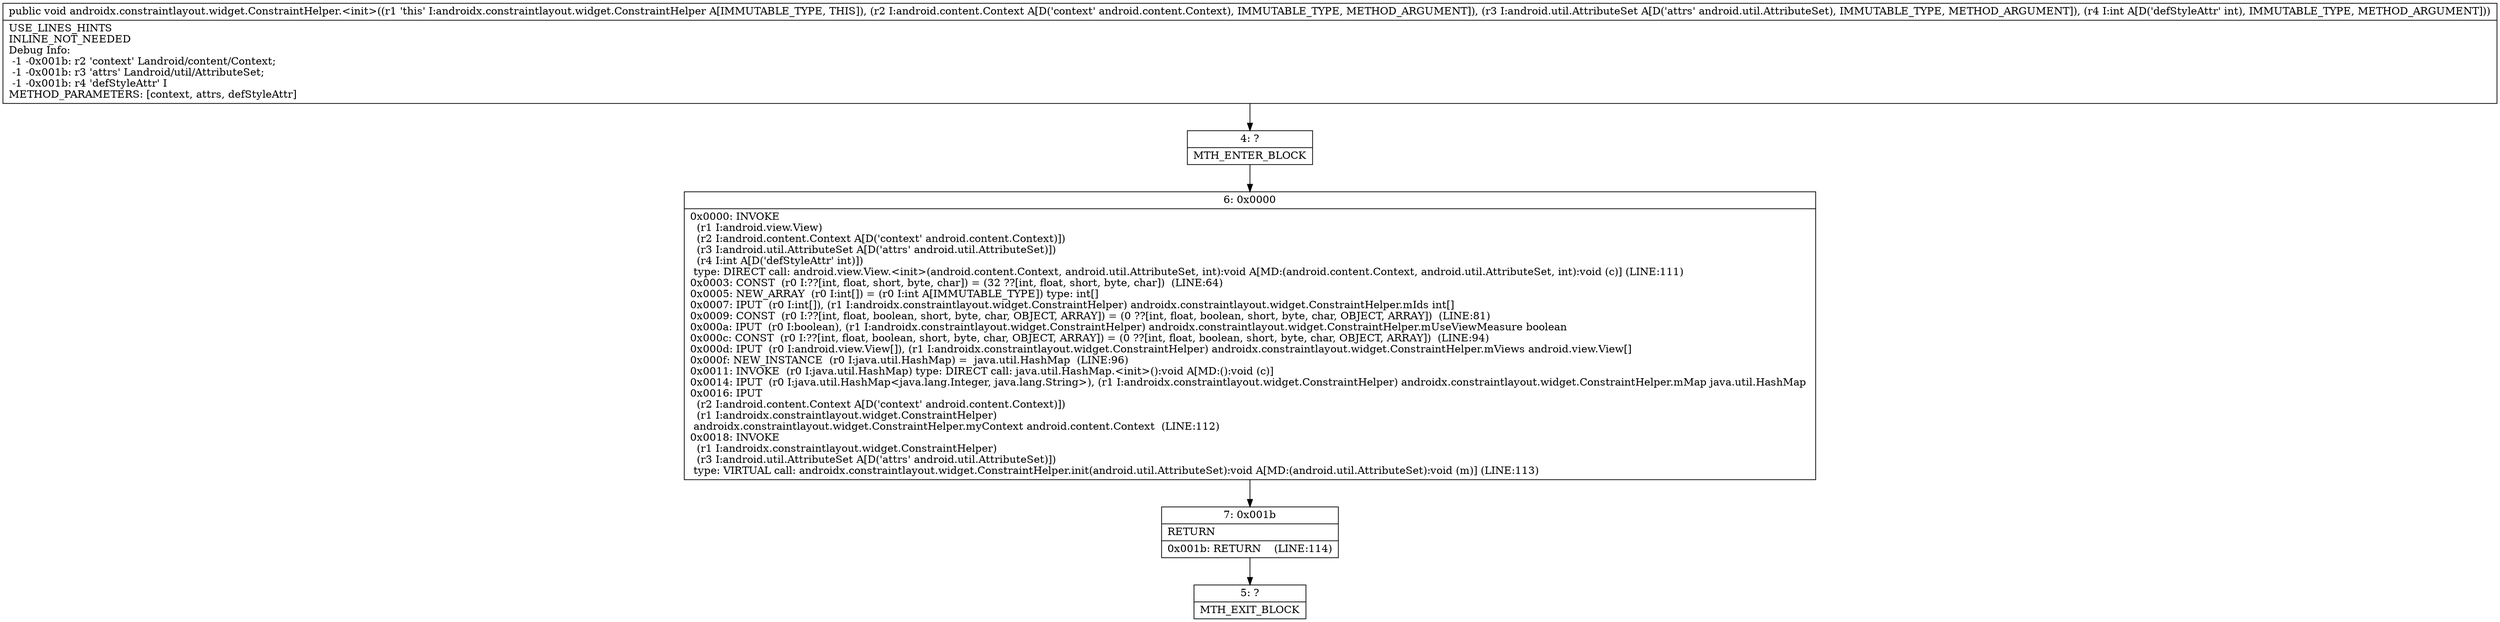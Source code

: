 digraph "CFG forandroidx.constraintlayout.widget.ConstraintHelper.\<init\>(Landroid\/content\/Context;Landroid\/util\/AttributeSet;I)V" {
Node_4 [shape=record,label="{4\:\ ?|MTH_ENTER_BLOCK\l}"];
Node_6 [shape=record,label="{6\:\ 0x0000|0x0000: INVOKE  \l  (r1 I:android.view.View)\l  (r2 I:android.content.Context A[D('context' android.content.Context)])\l  (r3 I:android.util.AttributeSet A[D('attrs' android.util.AttributeSet)])\l  (r4 I:int A[D('defStyleAttr' int)])\l type: DIRECT call: android.view.View.\<init\>(android.content.Context, android.util.AttributeSet, int):void A[MD:(android.content.Context, android.util.AttributeSet, int):void (c)] (LINE:111)\l0x0003: CONST  (r0 I:??[int, float, short, byte, char]) = (32 ??[int, float, short, byte, char])  (LINE:64)\l0x0005: NEW_ARRAY  (r0 I:int[]) = (r0 I:int A[IMMUTABLE_TYPE]) type: int[] \l0x0007: IPUT  (r0 I:int[]), (r1 I:androidx.constraintlayout.widget.ConstraintHelper) androidx.constraintlayout.widget.ConstraintHelper.mIds int[] \l0x0009: CONST  (r0 I:??[int, float, boolean, short, byte, char, OBJECT, ARRAY]) = (0 ??[int, float, boolean, short, byte, char, OBJECT, ARRAY])  (LINE:81)\l0x000a: IPUT  (r0 I:boolean), (r1 I:androidx.constraintlayout.widget.ConstraintHelper) androidx.constraintlayout.widget.ConstraintHelper.mUseViewMeasure boolean \l0x000c: CONST  (r0 I:??[int, float, boolean, short, byte, char, OBJECT, ARRAY]) = (0 ??[int, float, boolean, short, byte, char, OBJECT, ARRAY])  (LINE:94)\l0x000d: IPUT  (r0 I:android.view.View[]), (r1 I:androidx.constraintlayout.widget.ConstraintHelper) androidx.constraintlayout.widget.ConstraintHelper.mViews android.view.View[] \l0x000f: NEW_INSTANCE  (r0 I:java.util.HashMap) =  java.util.HashMap  (LINE:96)\l0x0011: INVOKE  (r0 I:java.util.HashMap) type: DIRECT call: java.util.HashMap.\<init\>():void A[MD:():void (c)]\l0x0014: IPUT  (r0 I:java.util.HashMap\<java.lang.Integer, java.lang.String\>), (r1 I:androidx.constraintlayout.widget.ConstraintHelper) androidx.constraintlayout.widget.ConstraintHelper.mMap java.util.HashMap \l0x0016: IPUT  \l  (r2 I:android.content.Context A[D('context' android.content.Context)])\l  (r1 I:androidx.constraintlayout.widget.ConstraintHelper)\l androidx.constraintlayout.widget.ConstraintHelper.myContext android.content.Context  (LINE:112)\l0x0018: INVOKE  \l  (r1 I:androidx.constraintlayout.widget.ConstraintHelper)\l  (r3 I:android.util.AttributeSet A[D('attrs' android.util.AttributeSet)])\l type: VIRTUAL call: androidx.constraintlayout.widget.ConstraintHelper.init(android.util.AttributeSet):void A[MD:(android.util.AttributeSet):void (m)] (LINE:113)\l}"];
Node_7 [shape=record,label="{7\:\ 0x001b|RETURN\l|0x001b: RETURN    (LINE:114)\l}"];
Node_5 [shape=record,label="{5\:\ ?|MTH_EXIT_BLOCK\l}"];
MethodNode[shape=record,label="{public void androidx.constraintlayout.widget.ConstraintHelper.\<init\>((r1 'this' I:androidx.constraintlayout.widget.ConstraintHelper A[IMMUTABLE_TYPE, THIS]), (r2 I:android.content.Context A[D('context' android.content.Context), IMMUTABLE_TYPE, METHOD_ARGUMENT]), (r3 I:android.util.AttributeSet A[D('attrs' android.util.AttributeSet), IMMUTABLE_TYPE, METHOD_ARGUMENT]), (r4 I:int A[D('defStyleAttr' int), IMMUTABLE_TYPE, METHOD_ARGUMENT]))  | USE_LINES_HINTS\lINLINE_NOT_NEEDED\lDebug Info:\l  \-1 \-0x001b: r2 'context' Landroid\/content\/Context;\l  \-1 \-0x001b: r3 'attrs' Landroid\/util\/AttributeSet;\l  \-1 \-0x001b: r4 'defStyleAttr' I\lMETHOD_PARAMETERS: [context, attrs, defStyleAttr]\l}"];
MethodNode -> Node_4;Node_4 -> Node_6;
Node_6 -> Node_7;
Node_7 -> Node_5;
}

